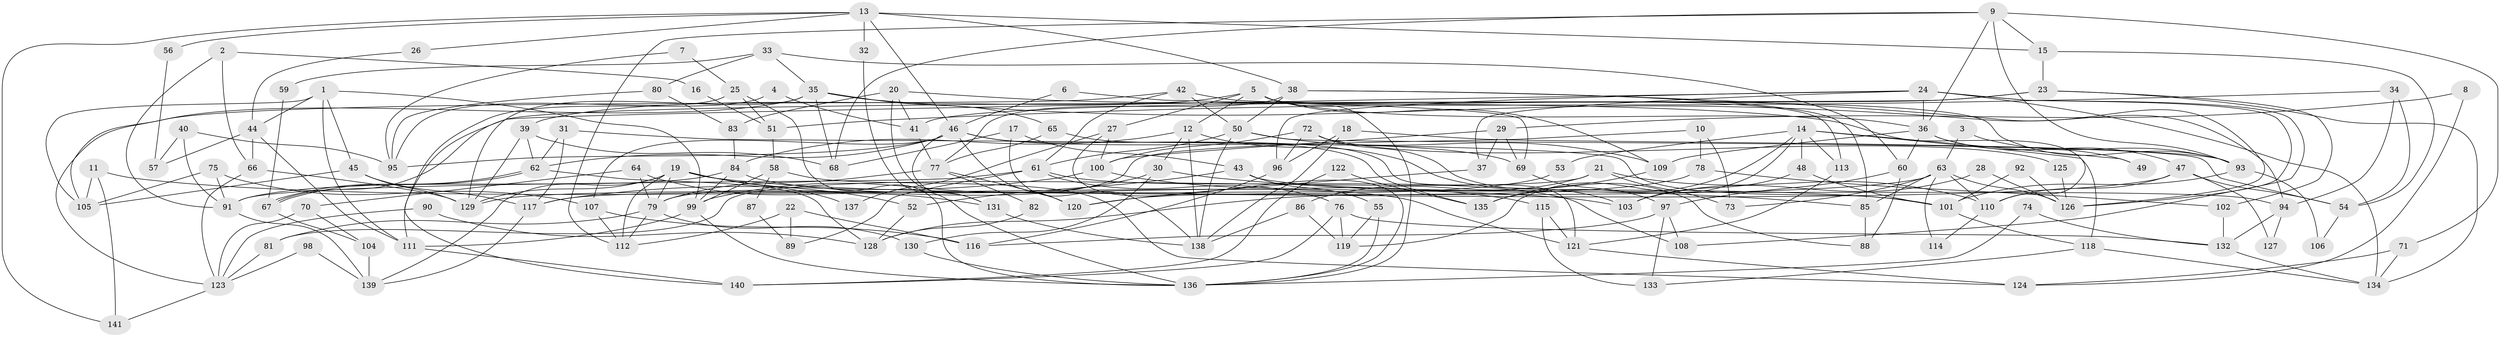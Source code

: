 // Generated by graph-tools (version 1.1) at 2025/11/02/27/25 16:11:21]
// undirected, 141 vertices, 282 edges
graph export_dot {
graph [start="1"]
  node [color=gray90,style=filled];
  1;
  2;
  3;
  4;
  5;
  6;
  7;
  8;
  9;
  10;
  11;
  12;
  13;
  14;
  15;
  16;
  17;
  18;
  19;
  20;
  21;
  22;
  23;
  24;
  25;
  26;
  27;
  28;
  29;
  30;
  31;
  32;
  33;
  34;
  35;
  36;
  37;
  38;
  39;
  40;
  41;
  42;
  43;
  44;
  45;
  46;
  47;
  48;
  49;
  50;
  51;
  52;
  53;
  54;
  55;
  56;
  57;
  58;
  59;
  60;
  61;
  62;
  63;
  64;
  65;
  66;
  67;
  68;
  69;
  70;
  71;
  72;
  73;
  74;
  75;
  76;
  77;
  78;
  79;
  80;
  81;
  82;
  83;
  84;
  85;
  86;
  87;
  88;
  89;
  90;
  91;
  92;
  93;
  94;
  95;
  96;
  97;
  98;
  99;
  100;
  101;
  102;
  103;
  104;
  105;
  106;
  107;
  108;
  109;
  110;
  111;
  112;
  113;
  114;
  115;
  116;
  117;
  118;
  119;
  120;
  121;
  122;
  123;
  124;
  125;
  126;
  127;
  128;
  129;
  130;
  131;
  132;
  133;
  134;
  135;
  136;
  137;
  138;
  139;
  140;
  141;
  1 -- 45;
  1 -- 111;
  1 -- 44;
  1 -- 99;
  1 -- 105;
  2 -- 91;
  2 -- 66;
  2 -- 16;
  3 -- 93;
  3 -- 63;
  4 -- 140;
  4 -- 41;
  5 -- 36;
  5 -- 109;
  5 -- 12;
  5 -- 27;
  5 -- 39;
  5 -- 113;
  5 -- 136;
  6 -- 46;
  6 -- 69;
  7 -- 95;
  7 -- 25;
  8 -- 124;
  8 -- 29;
  9 -- 112;
  9 -- 15;
  9 -- 36;
  9 -- 68;
  9 -- 71;
  9 -- 93;
  10 -- 79;
  10 -- 78;
  10 -- 73;
  11 -- 105;
  11 -- 103;
  11 -- 141;
  12 -- 84;
  12 -- 30;
  12 -- 103;
  12 -- 138;
  13 -- 141;
  13 -- 38;
  13 -- 15;
  13 -- 26;
  13 -- 32;
  13 -- 46;
  13 -- 56;
  14 -- 113;
  14 -- 118;
  14 -- 48;
  14 -- 49;
  14 -- 53;
  14 -- 119;
  14 -- 135;
  15 -- 23;
  15 -- 54;
  16 -- 51;
  17 -- 138;
  17 -- 68;
  17 -- 43;
  18 -- 138;
  18 -- 93;
  18 -- 96;
  19 -- 79;
  19 -- 101;
  19 -- 52;
  19 -- 112;
  19 -- 129;
  19 -- 137;
  19 -- 139;
  20 -- 110;
  20 -- 131;
  20 -- 41;
  20 -- 83;
  21 -- 86;
  21 -- 110;
  21 -- 73;
  21 -- 81;
  22 -- 112;
  22 -- 116;
  22 -- 89;
  23 -- 41;
  23 -- 67;
  23 -- 102;
  23 -- 134;
  24 -- 134;
  24 -- 96;
  24 -- 36;
  24 -- 37;
  24 -- 108;
  24 -- 111;
  24 -- 126;
  25 -- 136;
  25 -- 95;
  25 -- 51;
  26 -- 44;
  27 -- 136;
  27 -- 100;
  27 -- 137;
  28 -- 126;
  28 -- 103;
  29 -- 69;
  29 -- 37;
  29 -- 100;
  30 -- 99;
  30 -- 85;
  30 -- 130;
  31 -- 117;
  31 -- 62;
  31 -- 101;
  32 -- 136;
  33 -- 35;
  33 -- 60;
  33 -- 59;
  33 -- 80;
  34 -- 54;
  34 -- 51;
  34 -- 94;
  35 -- 68;
  35 -- 129;
  35 -- 65;
  35 -- 94;
  35 -- 105;
  36 -- 47;
  36 -- 49;
  36 -- 60;
  36 -- 109;
  37 -- 120;
  38 -- 85;
  38 -- 126;
  38 -- 50;
  38 -- 77;
  39 -- 129;
  39 -- 62;
  39 -- 68;
  40 -- 91;
  40 -- 95;
  40 -- 57;
  41 -- 77;
  42 -- 61;
  42 -- 50;
  42 -- 93;
  42 -- 123;
  43 -- 94;
  43 -- 52;
  43 -- 55;
  44 -- 111;
  44 -- 57;
  44 -- 66;
  45 -- 105;
  45 -- 129;
  45 -- 117;
  46 -- 62;
  46 -- 69;
  46 -- 95;
  46 -- 107;
  46 -- 120;
  46 -- 131;
  46 -- 135;
  47 -- 54;
  47 -- 110;
  47 -- 127;
  47 -- 129;
  48 -- 101;
  48 -- 103;
  50 -- 109;
  50 -- 54;
  50 -- 61;
  50 -- 138;
  51 -- 58;
  52 -- 128;
  53 -- 120;
  54 -- 106;
  55 -- 119;
  55 -- 136;
  56 -- 57;
  58 -- 99;
  58 -- 124;
  58 -- 87;
  59 -- 67;
  60 -- 88;
  60 -- 97;
  61 -- 91;
  61 -- 76;
  61 -- 89;
  61 -- 108;
  62 -- 67;
  62 -- 67;
  62 -- 128;
  63 -- 73;
  63 -- 117;
  63 -- 85;
  63 -- 110;
  63 -- 114;
  63 -- 126;
  64 -- 131;
  64 -- 79;
  64 -- 70;
  65 -- 77;
  65 -- 121;
  66 -- 129;
  66 -- 123;
  67 -- 104;
  69 -- 97;
  70 -- 123;
  70 -- 104;
  71 -- 134;
  71 -- 124;
  72 -- 100;
  72 -- 96;
  72 -- 88;
  72 -- 125;
  74 -- 132;
  74 -- 136;
  75 -- 105;
  75 -- 107;
  75 -- 91;
  76 -- 132;
  76 -- 119;
  76 -- 140;
  77 -- 79;
  77 -- 82;
  77 -- 120;
  78 -- 128;
  78 -- 102;
  79 -- 81;
  79 -- 130;
  79 -- 112;
  80 -- 83;
  80 -- 95;
  81 -- 123;
  82 -- 128;
  83 -- 84;
  84 -- 91;
  84 -- 99;
  84 -- 121;
  85 -- 88;
  86 -- 138;
  86 -- 119;
  87 -- 89;
  90 -- 128;
  90 -- 123;
  91 -- 139;
  92 -- 101;
  92 -- 126;
  93 -- 101;
  93 -- 106;
  94 -- 127;
  94 -- 132;
  96 -- 116;
  97 -- 108;
  97 -- 116;
  97 -- 133;
  98 -- 139;
  98 -- 123;
  99 -- 136;
  99 -- 111;
  100 -- 115;
  100 -- 117;
  101 -- 118;
  102 -- 132;
  104 -- 139;
  107 -- 112;
  107 -- 116;
  109 -- 135;
  110 -- 114;
  111 -- 140;
  113 -- 121;
  115 -- 121;
  115 -- 133;
  117 -- 139;
  118 -- 133;
  118 -- 134;
  121 -- 124;
  122 -- 135;
  122 -- 140;
  123 -- 141;
  125 -- 126;
  130 -- 136;
  131 -- 138;
  132 -- 134;
}
